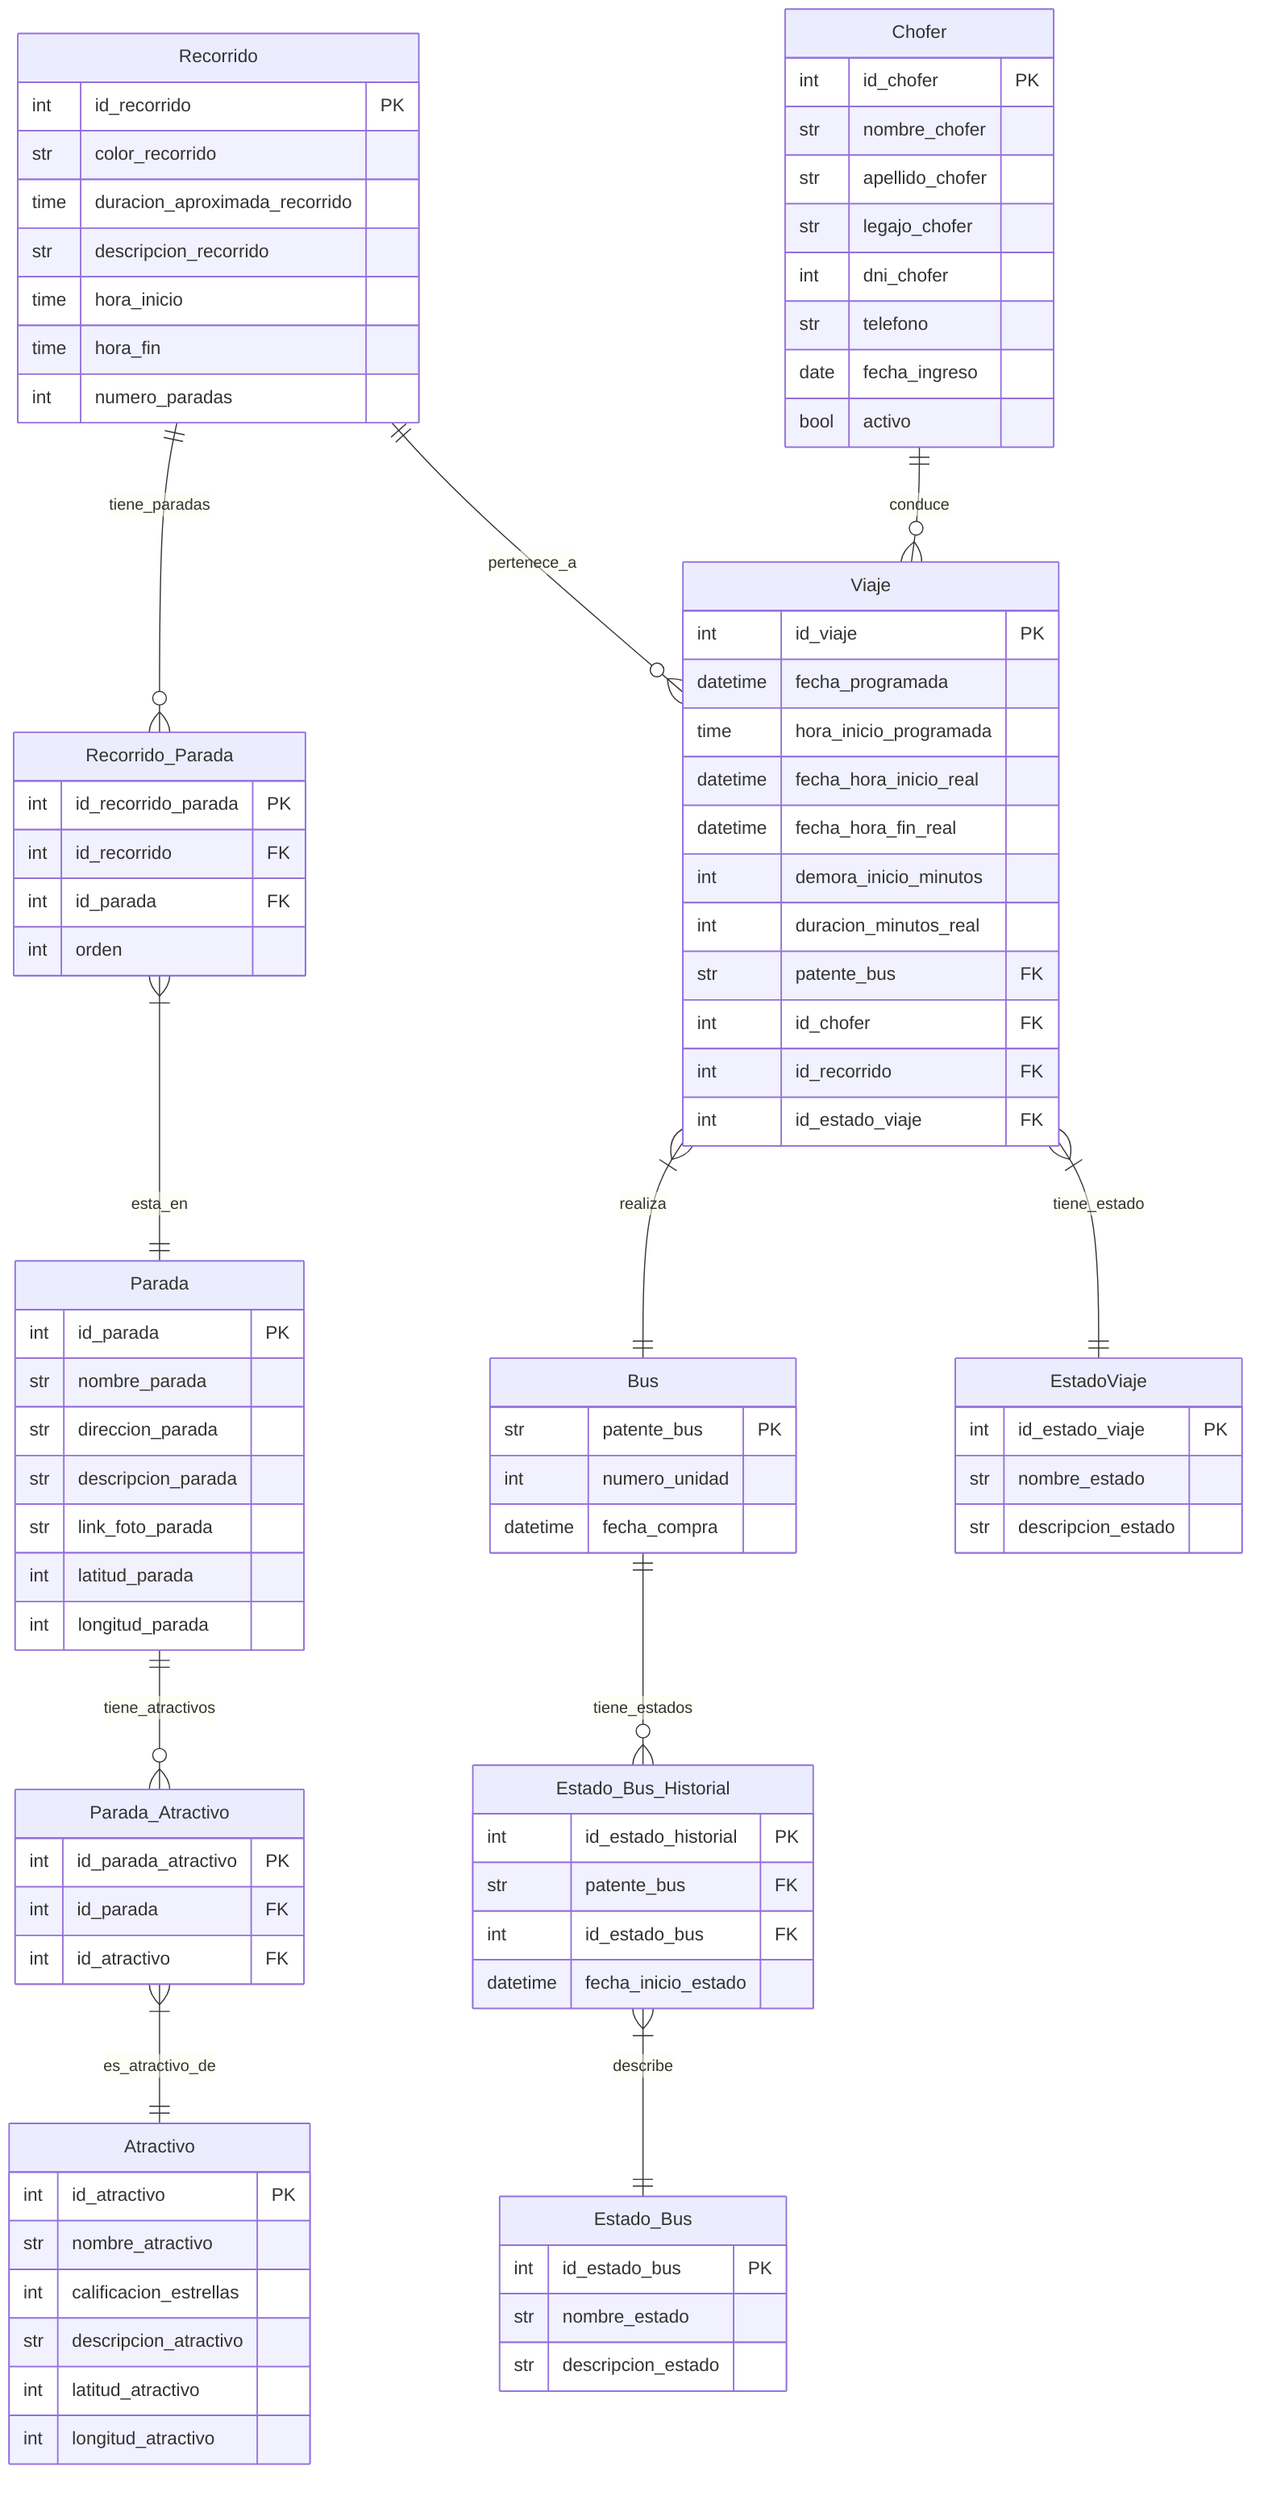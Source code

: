 erDiagram
    Recorrido ||--o{ Recorrido_Parada : tiene_paradas
    Recorrido_Parada }|--|| Parada : esta_en
    Parada ||--o{ Parada_Atractivo : tiene_atractivos
    Parada_Atractivo }|--|| Atractivo : es_atractivo_de

    Bus ||--o{ Estado_Bus_Historial : tiene_estados
    Estado_Bus_Historial }|--|| Estado_Bus : describe
    Chofer ||--o{ Viaje : conduce
    Viaje }|--|| Bus : realiza
    Recorrido ||--o{ Viaje : pertenece_a

    Viaje }|--|| EstadoViaje : tiene_estado 

    Recorrido {
        int id_recorrido PK
        str color_recorrido
        time duracion_aproximada_recorrido
        str descripcion_recorrido
        time hora_inicio
        time hora_fin 
        int numero_paradas
    }

    Recorrido_Parada {
        int id_recorrido_parada PK
        int id_recorrido FK
        int id_parada FK
        int orden
    }

    Parada {
        int id_parada PK
        str nombre_parada
        str direccion_parada
        str descripcion_parada
        str link_foto_parada
        int latitud_parada
        int longitud_parada
    }

    Parada_Atractivo {
        int id_parada_atractivo PK
        int id_parada FK
        int id_atractivo FK
    }

    Atractivo {
        int id_atractivo PK
        str nombre_atractivo
        int calificacion_estrellas
        str descripcion_atractivo
        int latitud_atractivo
        int longitud_atractivo
    }

    Bus {
        str patente_bus PK
        int numero_unidad
        datetime fecha_compra
    
    }

    Estado_Bus {
        int id_estado_bus PK
        str nombre_estado
        str descripcion_estado
    }

    Estado_Bus_Historial {
        int id_estado_historial PK
        str patente_bus FK
        int id_estado_bus FK
        datetime fecha_inicio_estado
    }

    Chofer {
        int id_chofer PK
        str nombre_chofer
        str apellido_chofer
        str legajo_chofer
        int dni_chofer
        str telefono
        date fecha_ingreso
        bool activo
    }

    Viaje {
        int id_viaje PK
        datetime fecha_programada
        time hora_inicio_programada
        datetime fecha_hora_inicio_real
        datetime fecha_hora_fin_real
        int demora_inicio_minutos
        int duracion_minutos_real
        str patente_bus FK
        int id_chofer FK
        int id_recorrido FK
        int id_estado_viaje FK
    }
    EstadoViaje {
        int id_estado_viaje PK
        str nombre_estado
        str descripcion_estado
    }